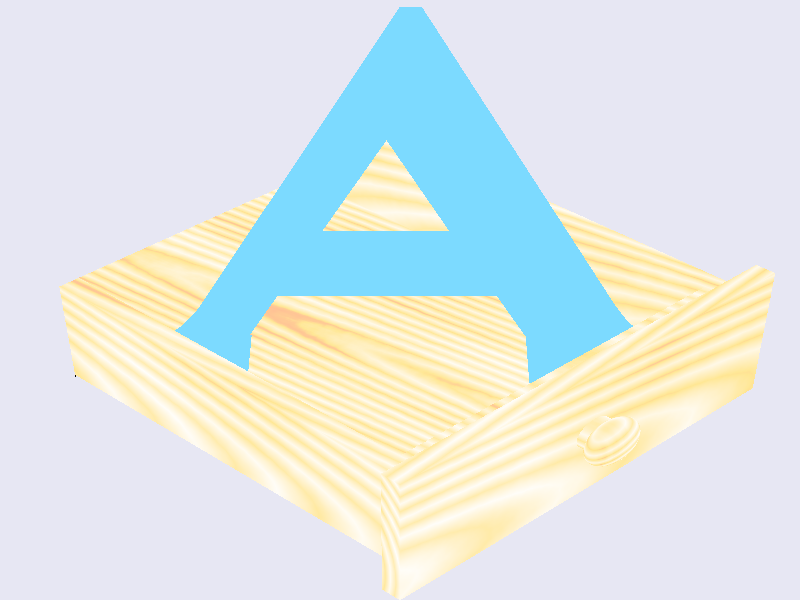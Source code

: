 
#include "rad_def.inc"

#declare background_color = <0.8, 0.8, 0.9>;

global_settings {
  ambient_light rgb 2.0*<1, 1, 1>
  max_trace_level 6
}

camera {
  angle 20
  right 1.0*x
  location 5*<1.0, 1.4, -1.0>
  look_at <0, 0.6, 0>
  up y
}

#declare R1 = seed(34);

#declare woodf = function {
	pattern{
		wood
		turbulence .01
		scale 0.06
	}
}

#declare woodg = function {
	pattern {
		granite
		scale 10
	}
}

#macro wood_texture()
	finish {
		phong .4
		reflection 0.01
	}
	pigment {
		function {
			.5 * woodf(x, y, z) + .5 * woodg(10*x, y, z)
		}
		//#declare c = <rand(R1)-0.2, 0, 0>/4;
		#declare c = <0.2, 0, 0>;

		color_map {
			[0.0, color <1, 1, 1> + c]
			[0.7, color <.9, .8, .3> + c]
			[0.8, color <1, .6, .3> + c]
			[1, color <1, .5, .3> + c]
		}
		rotate <20 * (rand(R1)-.5), 20 * (rand(R1)-0.5), 0>
	}
#end

union {
	difference {
		plane {
			z, -1
			texture {
				pigment {color rgb background_color}
			}
		}

		box { <-1,0,-2> <1,0.7,1> scale 1.01 }
	}

	union {
		difference {
			box { <-1,0,-2> <1,0.7,1> }
			box { <-0.9,0.1,-1.9> <0.9,0.8,0.9> }
			wood_texture()
		}

		box { <-1.1,-0.1,1> <1.1,0.8,1.1> texture{wood_texture() rotate y*90}}

		cylinder{<0,0.35,1.1><0,0.35,1.2> .1 wood_texture()}
		sphere{0 .15 scale 0.5*z translate <0,0.35,1.2> wood_texture()}
	}

	text { ttf "timrom.ttf", "A", 2, 1
		pigment { color rgb <0.2, 0.7, 1.0> }
		finish {
			ambient 0.2
			diffuse 0.6
			phong 0.3
		}

		translate <-0.35, 0, -0.8>
		scale <3.4, 3.4, 0.2>
		rotate <0, 180+45, 0>

	}

#declare R1 = seed(34567);
#declare splend = 275;

#declare cnt = 0;
	#while ( cnt < splend )
	#declare k = 20*(rand(R1)-0.5);
	#declare l = 20*(rand(R1)-0.5);
	light_source {
		<0, 30, 40> + k * <1, -1, 0> + l * <1, 1, 0>
		color rgb 1.1*<1,1,1> / splend
	}
#declare cnt = cnt +1;
#end
	rotate y*90
}

